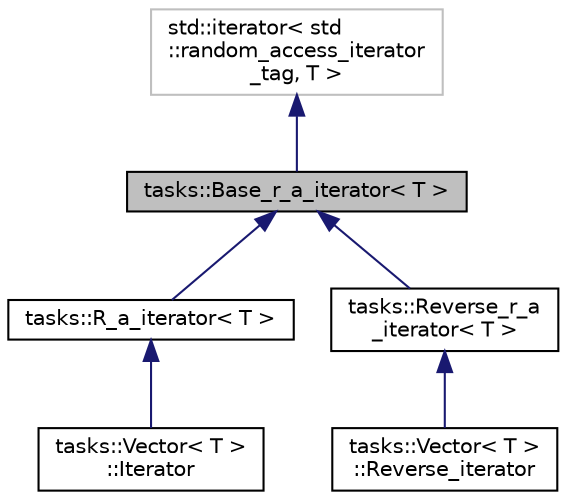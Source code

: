 digraph "tasks::Base_r_a_iterator&lt; T &gt;"
{
  edge [fontname="Helvetica",fontsize="10",labelfontname="Helvetica",labelfontsize="10"];
  node [fontname="Helvetica",fontsize="10",shape=record];
  Node1 [label="tasks::Base_r_a_iterator\< T \>",height=0.2,width=0.4,color="black", fillcolor="grey75", style="filled", fontcolor="black"];
  Node2 -> Node1 [dir="back",color="midnightblue",fontsize="10",style="solid",fontname="Helvetica"];
  Node2 [label="std::iterator\< std\l::random_access_iterator\l_tag, T \>",height=0.2,width=0.4,color="grey75", fillcolor="white", style="filled"];
  Node1 -> Node3 [dir="back",color="midnightblue",fontsize="10",style="solid",fontname="Helvetica"];
  Node3 [label="tasks::R_a_iterator\< T \>",height=0.2,width=0.4,color="black", fillcolor="white", style="filled",URL="$classtasks_1_1R__a__iterator.html",tooltip="Template iterator class. "];
  Node3 -> Node4 [dir="back",color="midnightblue",fontsize="10",style="solid",fontname="Helvetica"];
  Node4 [label="tasks::Vector\< T \>\l::Iterator",height=0.2,width=0.4,color="black", fillcolor="white", style="filled",URL="$classtasks_1_1Vector_1_1Iterator.html",tooltip="Iterator class. "];
  Node1 -> Node5 [dir="back",color="midnightblue",fontsize="10",style="solid",fontname="Helvetica"];
  Node5 [label="tasks::Reverse_r_a\l_iterator\< T \>",height=0.2,width=0.4,color="black", fillcolor="white", style="filled",URL="$classtasks_1_1Reverse__r__a__iterator.html",tooltip="Template reverse iterator. "];
  Node5 -> Node6 [dir="back",color="midnightblue",fontsize="10",style="solid",fontname="Helvetica"];
  Node6 [label="tasks::Vector\< T \>\l::Reverse_iterator",height=0.2,width=0.4,color="black", fillcolor="white", style="filled",URL="$classtasks_1_1Vector_1_1Reverse__iterator.html",tooltip="Reverse iterator class. "];
}
